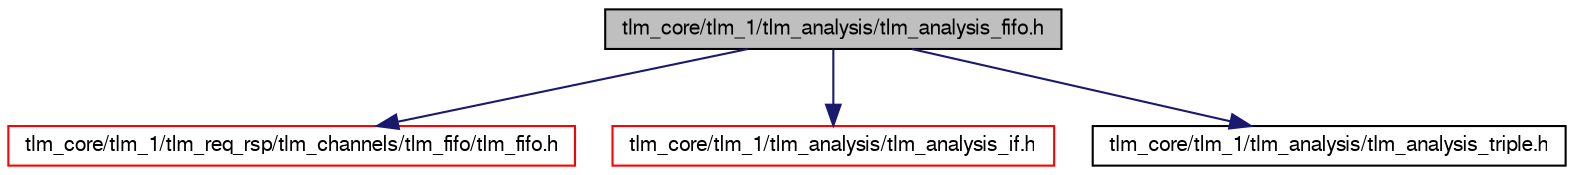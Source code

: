 digraph G
{
  edge [fontname="FreeSans",fontsize="10",labelfontname="FreeSans",labelfontsize="10"];
  node [fontname="FreeSans",fontsize="10",shape=record];
  Node1 [label="tlm_core/tlm_1/tlm_analysis/tlm_analysis_fifo.h",height=0.2,width=0.4,color="black", fillcolor="grey75", style="filled" fontcolor="black"];
  Node1 -> Node2 [color="midnightblue",fontsize="10",style="solid",fontname="FreeSans"];
  Node2 [label="tlm_core/tlm_1/tlm_req_rsp/tlm_channels/tlm_fifo/tlm_fifo.h",height=0.2,width=0.4,color="red", fillcolor="white", style="filled",URL="$a00135.html"];
  Node1 -> Node3 [color="midnightblue",fontsize="10",style="solid",fontname="FreeSans"];
  Node3 [label="tlm_core/tlm_1/tlm_analysis/tlm_analysis_if.h",height=0.2,width=0.4,color="red", fillcolor="white", style="filled",URL="$a00125.html"];
  Node1 -> Node4 [color="midnightblue",fontsize="10",style="solid",fontname="FreeSans"];
  Node4 [label="tlm_core/tlm_1/tlm_analysis/tlm_analysis_triple.h",height=0.2,width=0.4,color="black", fillcolor="white", style="filled",URL="$a00127.html"];
}
